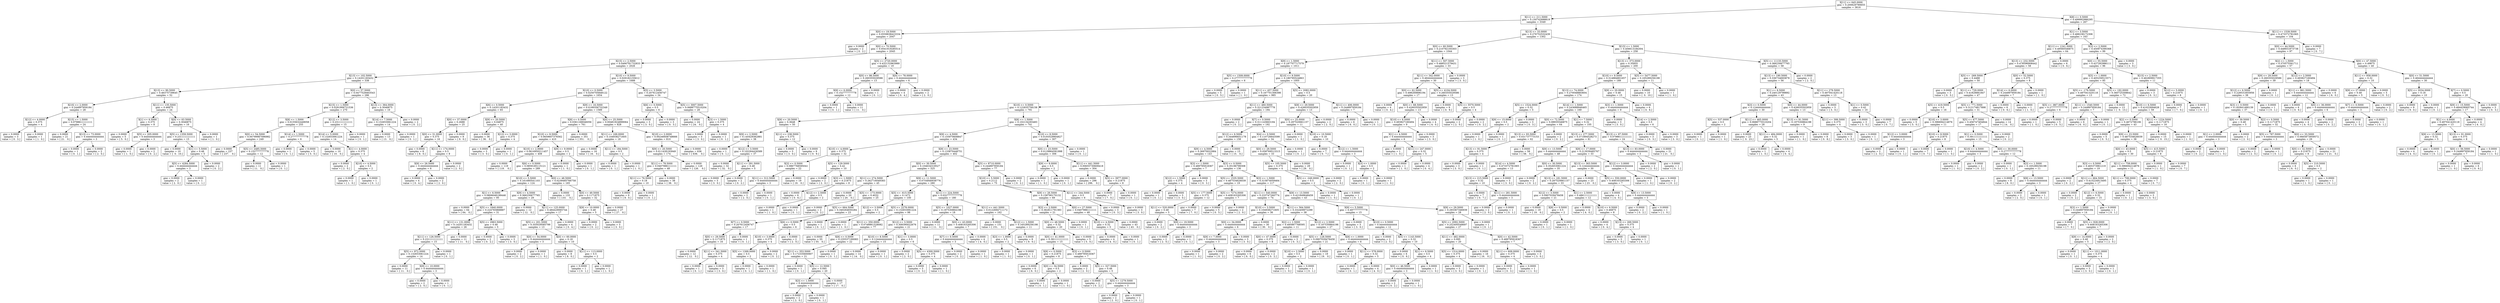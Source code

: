 digraph Tree {
0 [label="X[11] <= 645.0000\ngini = 0.200629790655\nsamples = 3616", shape="box"] ;
1 [label="X[11] <= 211.5000\ngini = 0.150742688819\nsamples = 3349", shape="box"] ;
0 -> 1 ;
2 [label="X[0] <= 19.5000\ngini = 0.0559838423334\nsamples = 2047", shape="box"] ;
1 -> 2 ;
3 [label="gini = 0.0000\nsamples = 2\nvalue = [ 0.  2.]", shape="box"] ;
2 -> 3 ;
4 [label="X[0] <= 70.5000\ngini = 0.0541919285514\nsamples = 2045", shape="box"] ;
2 -> 4 ;
5 [label="X[15] <= 2.5000\ngini = 0.0490781732833\nsamples = 2026", shape="box"] ;
4 -> 5 ;
6 [label="X[13] <= 102.5000\ngini = 0.14201183432\nsamples = 338", shape="box"] ;
5 -> 6 ;
7 [label="X[13] <= 90.5000\ngini = 0.46375739645\nsamples = 52", shape="box"] ;
6 -> 7 ;
8 [label="X[10] <= 2.0000\ngini = 0.244897959184\nsamples = 28", shape="box"] ;
7 -> 8 ;
9 [label="X[12] <= 4.0000\ngini = 0.375\nsamples = 4", shape="box"] ;
8 -> 9 ;
10 [label="gini = 0.0000\nsamples = 3\nvalue = [ 0.  3.]", shape="box"] ;
9 -> 10 ;
11 [label="gini = 0.0000\nsamples = 1\nvalue = [ 1.  0.]", shape="box"] ;
9 -> 11 ;
12 [label="X[15] <= 1.5000\ngini = 0.0798611111111\nsamples = 24", shape="box"] ;
8 -> 12 ;
13 [label="gini = 0.0000\nsamples = 21\nvalue = [ 21.   0.]", shape="box"] ;
12 -> 13 ;
14 [label="X[13] <= 73.0000\ngini = 0.444444444444\nsamples = 3", shape="box"] ;
12 -> 14 ;
15 [label="gini = 0.0000\nsamples = 1\nvalue = [ 0.  1.]", shape="box"] ;
14 -> 15 ;
16 [label="gini = 0.0000\nsamples = 2\nvalue = [ 2.  0.]", shape="box"] ;
14 -> 16 ;
17 [label="X[11] <= 135.5000\ngini = 0.46875\nsamples = 24", shape="box"] ;
7 -> 17 ;
18 [label="X[1] <= 6.5000\ngini = 0.375\nsamples = 8", shape="box"] ;
17 -> 18 ;
19 [label="gini = 0.0000\nsamples = 5\nvalue = [ 5.  0.]", shape="box"] ;
18 -> 19 ;
20 [label="X[5] <= 205.0000\ngini = 0.444444444444\nsamples = 3", shape="box"] ;
18 -> 20 ;
21 [label="gini = 0.0000\nsamples = 1\nvalue = [ 1.  0.]", shape="box"] ;
20 -> 21 ;
22 [label="gini = 0.0000\nsamples = 2\nvalue = [ 0.  2.]", shape="box"] ;
20 -> 22 ;
23 [label="X[0] <= 63.5000\ngini = 0.3046875\nsamples = 16", shape="box"] ;
17 -> 23 ;
24 [label="X[5] <= 1359.5000\ngini = 0.231111111111\nsamples = 15", shape="box"] ;
23 -> 24 ;
25 [label="gini = 0.0000\nsamples = 10\nvalue = [  0.  10.]", shape="box"] ;
24 -> 25 ;
26 [label="X[1] <= 5.5000\ngini = 0.48\nsamples = 5", shape="box"] ;
24 -> 26 ;
27 [label="X[5] <= 4284.5000\ngini = 0.444444444444\nsamples = 3", shape="box"] ;
26 -> 27 ;
28 [label="gini = 0.0000\nsamples = 2\nvalue = [ 2.  0.]", shape="box"] ;
27 -> 28 ;
29 [label="gini = 0.0000\nsamples = 1\nvalue = [ 0.  1.]", shape="box"] ;
27 -> 29 ;
30 [label="gini = 0.0000\nsamples = 2\nvalue = [ 0.  2.]", shape="box"] ;
26 -> 30 ;
31 [label="gini = 0.0000\nsamples = 1\nvalue = [ 1.  0.]", shape="box"] ;
23 -> 31 ;
32 [label="X[0] <= 57.5000\ngini = 0.0477529463543\nsamples = 286", shape="box"] ;
6 -> 32 ;
33 [label="X[15] <= 1.5000\ngini = 0.0291906721536\nsamples = 270", shape="box"] ;
32 -> 33 ;
34 [label="X[8] <= 1.5000\ngini = 0.0155632449058\nsamples = 255", shape="box"] ;
33 -> 34 ;
35 [label="X[0] <= 54.5000\ngini = 0.00799987096982\nsamples = 249", shape="box"] ;
34 -> 35 ;
36 [label="gini = 0.0000\nsamples = 237\nvalue = [ 237.    0.]", shape="box"] ;
35 -> 36 ;
37 [label="X[5] <= 2485.5000\ngini = 0.152777777778\nsamples = 12", shape="box"] ;
35 -> 37 ;
38 [label="gini = 0.0000\nsamples = 11\nvalue = [ 11.   0.]", shape="box"] ;
37 -> 38 ;
39 [label="gini = 0.0000\nsamples = 1\nvalue = [ 0.  1.]", shape="box"] ;
37 -> 39 ;
40 [label="X[14] <= 1.5000\ngini = 0.277777777778\nsamples = 6", shape="box"] ;
34 -> 40 ;
41 [label="gini = 0.0000\nsamples = 1\nvalue = [ 0.  1.]", shape="box"] ;
40 -> 41 ;
42 [label="gini = 0.0000\nsamples = 5\nvalue = [ 5.  0.]", shape="box"] ;
40 -> 42 ;
43 [label="X[12] <= 3.5000\ngini = 0.231111111111\nsamples = 15", shape="box"] ;
33 -> 43 ;
44 [label="X[14] <= 5.0000\ngini = 0.132653061224\nsamples = 14", shape="box"] ;
43 -> 44 ;
45 [label="gini = 0.0000\nsamples = 10\nvalue = [ 10.   0.]", shape="box"] ;
44 -> 45 ;
46 [label="X[1] <= 4.0000\ngini = 0.375\nsamples = 4", shape="box"] ;
44 -> 46 ;
47 [label="gini = 0.0000\nsamples = 2\nvalue = [ 2.  0.]", shape="box"] ;
46 -> 47 ;
48 [label="X[10] <= 4.5000\ngini = 0.5\nsamples = 2", shape="box"] ;
46 -> 48 ;
49 [label="gini = 0.0000\nsamples = 1\nvalue = [ 1.  0.]", shape="box"] ;
48 -> 49 ;
50 [label="gini = 0.0000\nsamples = 1\nvalue = [ 0.  1.]", shape="box"] ;
48 -> 50 ;
51 [label="gini = 0.0000\nsamples = 1\nvalue = [ 0.  1.]", shape="box"] ;
43 -> 51 ;
52 [label="X[13] <= 364.0000\ngini = 0.3046875\nsamples = 16", shape="box"] ;
32 -> 52 ;
53 [label="X[14] <= 7.5000\ngini = 0.132653061224\nsamples = 14", shape="box"] ;
52 -> 53 ;
54 [label="gini = 0.0000\nsamples = 13\nvalue = [ 13.   0.]", shape="box"] ;
53 -> 54 ;
55 [label="gini = 0.0000\nsamples = 1\nvalue = [ 0.  1.]", shape="box"] ;
53 -> 55 ;
56 [label="gini = 0.0000\nsamples = 2\nvalue = [ 0.  2.]", shape="box"] ;
52 -> 56 ;
57 [label="X[10] <= 9.5000\ngini = 0.029182155612\nsamples = 1688", shape="box"] ;
5 -> 57 ;
58 [label="X[10] <= 0.5000\ngini = 0.0250705848122\nsamples = 1654", shape="box"] ;
57 -> 58 ;
59 [label="X[6] <= 0.5000\ngini = 0.14201183432\nsamples = 65", shape="box"] ;
58 -> 59 ;
60 [label="X[0] <= 37.0000\ngini = 0.2688\nsamples = 25", shape="box"] ;
59 -> 60 ;
61 [label="X[0] <= 31.0000\ngini = 0.375\nsamples = 16", shape="box"] ;
60 -> 61 ;
62 [label="gini = 0.0000\nsamples = 8\nvalue = [ 8.  0.]", shape="box"] ;
61 -> 62 ;
63 [label="X[11] <= 174.0000\ngini = 0.5\nsamples = 8", shape="box"] ;
61 -> 63 ;
64 [label="X[9] <= 26.5000\ngini = 0.444444444444\nsamples = 6", shape="box"] ;
63 -> 64 ;
65 [label="gini = 0.0000\nsamples = 4\nvalue = [ 0.  4.]", shape="box"] ;
64 -> 65 ;
66 [label="gini = 0.0000\nsamples = 2\nvalue = [ 2.  0.]", shape="box"] ;
64 -> 66 ;
67 [label="gini = 0.0000\nsamples = 2\nvalue = [ 2.  0.]", shape="box"] ;
63 -> 67 ;
68 [label="gini = 0.0000\nsamples = 9\nvalue = [ 9.  0.]", shape="box"] ;
60 -> 68 ;
69 [label="X[9] <= 20.5000\ngini = 0.04875\nsamples = 40", shape="box"] ;
59 -> 69 ;
70 [label="gini = 0.0000\nsamples = 36\nvalue = [ 36.   0.]", shape="box"] ;
69 -> 70 ;
71 [label="X[12] <= 3.0000\ngini = 0.375\nsamples = 4", shape="box"] ;
69 -> 71 ;
72 [label="gini = 0.0000\nsamples = 3\nvalue = [ 3.  0.]", shape="box"] ;
71 -> 72 ;
73 [label="gini = 0.0000\nsamples = 1\nvalue = [ 0.  1.]", shape="box"] ;
71 -> 73 ;
74 [label="X[9] <= 16.5000\ngini = 0.0199356732349\nsamples = 1589", shape="box"] ;
58 -> 74 ;
75 [label="X[8] <= 0.5000\ngini = 0.0361168046056\nsamples = 761", shape="box"] ;
74 -> 75 ;
76 [label="X[10] <= 8.5000\ngini = 0.0659607376562\nsamples = 410", shape="box"] ;
75 -> 76 ;
77 [label="X[10] <= 2.0000\ngini = 0.0616950211457\nsamples = 408", shape="box"] ;
76 -> 77 ;
78 [label="gini = 0.0000\nsamples = 119\nvalue = [ 119.    0.]", shape="box"] ;
77 -> 78 ;
79 [label="X[6] <= 0.5000\ngini = 0.0859185115121\nsamples = 289", shape="box"] ;
77 -> 79 ;
80 [label="X[10] <= 5.5000\ngini = 0.161680541103\nsamples = 124", shape="box"] ;
79 -> 80 ;
81 [label="X[1] <= 6.5000\ngini = 0.0806648199446\nsamples = 95", shape="box"] ;
80 -> 81 ;
82 [label="gini = 0.0000\nsamples = 64\nvalue = [ 64.   0.]", shape="box"] ;
81 -> 82 ;
83 [label="X[5] <= 1840.0000\ngini = 0.224765868887\nsamples = 31", shape="box"] ;
81 -> 83 ;
84 [label="X[11] <= 131.0000\ngini = 0.14201183432\nsamples = 26", shape="box"] ;
83 -> 84 ;
85 [label="X[11] <= 126.5000\ngini = 0.231111111111\nsamples = 15", shape="box"] ;
84 -> 85 ;
86 [label="X[5] <= 972.5000\ngini = 0.132653061224\nsamples = 14", shape="box"] ;
85 -> 86 ;
87 [label="gini = 0.0000\nsamples = 11\nvalue = [ 11.   0.]", shape="box"] ;
86 -> 87 ;
88 [label="X[9] <= 10.0000\ngini = 0.444444444444\nsamples = 3", shape="box"] ;
86 -> 88 ;
89 [label="gini = 0.0000\nsamples = 2\nvalue = [ 2.  0.]", shape="box"] ;
88 -> 89 ;
90 [label="gini = 0.0000\nsamples = 1\nvalue = [ 0.  1.]", shape="box"] ;
88 -> 90 ;
91 [label="gini = 0.0000\nsamples = 1\nvalue = [ 0.  1.]", shape="box"] ;
85 -> 91 ;
92 [label="gini = 0.0000\nsamples = 11\nvalue = [ 11.   0.]", shape="box"] ;
84 -> 92 ;
93 [label="X[5] <= 2963.5000\ngini = 0.48\nsamples = 5", shape="box"] ;
83 -> 93 ;
94 [label="gini = 0.0000\nsamples = 2\nvalue = [ 0.  2.]", shape="box"] ;
93 -> 94 ;
95 [label="gini = 0.0000\nsamples = 3\nvalue = [ 3.  0.]", shape="box"] ;
93 -> 95 ;
96 [label="X[9] <= 4.5000\ngini = 0.366230677765\nsamples = 29", shape="box"] ;
80 -> 96 ;
97 [label="gini = 0.0000\nsamples = 12\nvalue = [ 12.   0.]", shape="box"] ;
96 -> 97 ;
98 [label="X[11] <= 125.0000\ngini = 0.484429065744\nsamples = 17", shape="box"] ;
96 -> 98 ;
99 [label="X[5] <= 201.5000\ngini = 0.355029585799\nsamples = 13", shape="box"] ;
98 -> 99 ;
100 [label="X[0] <= 54.0000\ngini = 0.444444444444\nsamples = 3", shape="box"] ;
99 -> 100 ;
101 [label="gini = 0.0000\nsamples = 2\nvalue = [ 0.  2.]", shape="box"] ;
100 -> 101 ;
102 [label="gini = 0.0000\nsamples = 1\nvalue = [ 1.  0.]", shape="box"] ;
100 -> 102 ;
103 [label="X[0] <= 60.0000\ngini = 0.18\nsamples = 10", shape="box"] ;
99 -> 103 ;
104 [label="gini = 0.0000\nsamples = 8\nvalue = [ 8.  0.]", shape="box"] ;
103 -> 104 ;
105 [label="X[11] <= 113.0000\ngini = 0.5\nsamples = 2", shape="box"] ;
103 -> 105 ;
106 [label="gini = 0.0000\nsamples = 1\nvalue = [ 0.  1.]", shape="box"] ;
105 -> 106 ;
107 [label="gini = 0.0000\nsamples = 1\nvalue = [ 1.  0.]", shape="box"] ;
105 -> 107 ;
108 [label="gini = 0.0000\nsamples = 4\nvalue = [ 0.  4.]", shape="box"] ;
98 -> 108 ;
109 [label="X[0] <= 48.5000\ngini = 0.0239485766758\nsamples = 165", shape="box"] ;
79 -> 109 ;
110 [label="gini = 0.0000\nsamples = 133\nvalue = [ 133.    0.]", shape="box"] ;
109 -> 110 ;
111 [label="X[0] <= 49.5000\ngini = 0.1171875\nsamples = 32", shape="box"] ;
109 -> 111 ;
112 [label="X[9] <= 10.0000\ngini = 0.48\nsamples = 5", shape="box"] ;
111 -> 112 ;
113 [label="gini = 0.0000\nsamples = 2\nvalue = [ 0.  2.]", shape="box"] ;
112 -> 113 ;
114 [label="gini = 0.0000\nsamples = 3\nvalue = [ 3.  0.]", shape="box"] ;
112 -> 114 ;
115 [label="gini = 0.0000\nsamples = 27\nvalue = [ 27.   0.]", shape="box"] ;
111 -> 115 ;
116 [label="X[9] <= 9.0000\ngini = 0.5\nsamples = 2", shape="box"] ;
76 -> 116 ;
117 [label="gini = 0.0000\nsamples = 1\nvalue = [ 1.  0.]", shape="box"] ;
116 -> 117 ;
118 [label="gini = 0.0000\nsamples = 1\nvalue = [ 0.  1.]", shape="box"] ;
116 -> 118 ;
119 [label="gini = 0.0000\nsamples = 351\nvalue = [ 351.    0.]", shape="box"] ;
75 -> 119 ;
120 [label="X[0] <= 25.5000\ngini = 0.00481924899064\nsamples = 828", shape="box"] ;
74 -> 120 ;
121 [label="X[11] <= 169.0000\ngini = 0.104938271605\nsamples = 18", shape="box"] ;
120 -> 121 ;
122 [label="gini = 0.0000\nsamples = 16\nvalue = [ 16.   0.]", shape="box"] ;
121 -> 122 ;
123 [label="X[11] <= 184.5000\ngini = 0.5\nsamples = 2", shape="box"] ;
121 -> 123 ;
124 [label="gini = 0.0000\nsamples = 1\nvalue = [ 0.  1.]", shape="box"] ;
123 -> 124 ;
125 [label="gini = 0.0000\nsamples = 1\nvalue = [ 1.  0.]", shape="box"] ;
123 -> 125 ;
126 [label="X[10] <= 2.0000\ngini = 0.00246608748666\nsamples = 810", shape="box"] ;
120 -> 126 ;
127 [label="X[9] <= 20.5000\ngini = 0.011428193949\nsamples = 174", shape="box"] ;
126 -> 127 ;
128 [label="X[11] <= 78.5000\ngini = 0.0407986111111\nsamples = 48", shape="box"] ;
127 -> 128 ;
129 [label="X[11] <= 76.5000\ngini = 0.18\nsamples = 10", shape="box"] ;
128 -> 129 ;
130 [label="gini = 0.0000\nsamples = 9\nvalue = [ 9.  0.]", shape="box"] ;
129 -> 130 ;
131 [label="gini = 0.0000\nsamples = 1\nvalue = [ 0.  1.]", shape="box"] ;
129 -> 131 ;
132 [label="gini = 0.0000\nsamples = 38\nvalue = [ 38.   0.]", shape="box"] ;
128 -> 132 ;
133 [label="gini = 0.0000\nsamples = 126\nvalue = [ 126.    0.]", shape="box"] ;
127 -> 133 ;
134 [label="gini = 0.0000\nsamples = 636\nvalue = [ 636.    0.]", shape="box"] ;
126 -> 134 ;
135 [label="X[5] <= 3.5000\ngini = 0.207612456747\nsamples = 34", shape="box"] ;
57 -> 135 ;
136 [label="X[6] <= 0.5000\ngini = 0.5\nsamples = 6", shape="box"] ;
135 -> 136 ;
137 [label="gini = 0.0000\nsamples = 3\nvalue = [ 3.  0.]", shape="box"] ;
136 -> 137 ;
138 [label="gini = 0.0000\nsamples = 3\nvalue = [ 0.  3.]", shape="box"] ;
136 -> 138 ;
139 [label="X[5] <= 3007.5000\ngini = 0.0688775510204\nsamples = 28", shape="box"] ;
135 -> 139 ;
140 [label="gini = 0.0000\nsamples = 24\nvalue = [ 24.   0.]", shape="box"] ;
139 -> 140 ;
141 [label="X[3] <= 1.5000\ngini = 0.375\nsamples = 4", shape="box"] ;
139 -> 141 ;
142 [label="gini = 0.0000\nsamples = 3\nvalue = [ 3.  0.]", shape="box"] ;
141 -> 142 ;
143 [label="gini = 0.0000\nsamples = 1\nvalue = [ 0.  1.]", shape="box"] ;
141 -> 143 ;
144 [label="X[5] <= 2720.0000\ngini = 0.432132963989\nsamples = 19", shape="box"] ;
4 -> 144 ;
145 [label="X[0] <= 86.5000\ngini = 0.260355029586\nsamples = 13", shape="box"] ;
144 -> 145 ;
146 [label="X[9] <= 6.0000\ngini = 0.152777777778\nsamples = 12", shape="box"] ;
145 -> 146 ;
147 [label="gini = 0.0000\nsamples = 1\nvalue = [ 0.  1.]", shape="box"] ;
146 -> 147 ;
148 [label="gini = 0.0000\nsamples = 11\nvalue = [ 11.   0.]", shape="box"] ;
146 -> 148 ;
149 [label="gini = 0.0000\nsamples = 1\nvalue = [ 0.  1.]", shape="box"] ;
145 -> 149 ;
150 [label="X[0] <= 78.0000\ngini = 0.444444444444\nsamples = 6", shape="box"] ;
144 -> 150 ;
151 [label="gini = 0.0000\nsamples = 4\nvalue = [ 0.  4.]", shape="box"] ;
150 -> 151 ;
152 [label="gini = 0.0000\nsamples = 2\nvalue = [ 2.  0.]", shape="box"] ;
150 -> 152 ;
153 [label="X[13] <= 33.0000\ngini = 0.276752532439\nsamples = 1302", shape="box"] ;
1 -> 153 ;
154 [label="X[0] <= 60.5000\ngini = 0.210792193303\nsamples = 1044", shape="box"] ;
153 -> 154 ;
155 [label="X[9] <= 1.5000\ngini = 0.187707717579\nsamples = 1011", shape="box"] ;
154 -> 155 ;
156 [label="X[5] <= 1509.0000\ngini = 0.277777777778\nsamples = 6", shape="box"] ;
155 -> 156 ;
157 [label="gini = 0.0000\nsamples = 5\nvalue = [ 0.  5.]", shape="box"] ;
156 -> 157 ;
158 [label="gini = 0.0000\nsamples = 1\nvalue = [ 1.  0.]", shape="box"] ;
156 -> 158 ;
159 [label="X[10] <= 9.5000\ngini = 0.180795524863\nsamples = 1005", shape="box"] ;
155 -> 159 ;
160 [label="X[11] <= 457.5000\ngini = 0.167701306398\nsamples = 985", shape="box"] ;
159 -> 160 ;
161 [label="X[10] <= 0.5000\ngini = 0.122835758158\nsamples = 791", shape="box"] ;
160 -> 161 ;
162 [label="X[9] <= 20.5000\ngini = 0.3648\nsamples = 50", shape="box"] ;
161 -> 162 ;
163 [label="X[9] <= 2.5000\ngini = 0.145429362881\nsamples = 38", shape="box"] ;
162 -> 163 ;
164 [label="gini = 0.0000\nsamples = 1\nvalue = [ 0.  1.]", shape="box"] ;
163 -> 164 ;
165 [label="X[12] <= 3.5000\ngini = 0.102264426589\nsamples = 37", shape="box"] ;
163 -> 165 ;
166 [label="gini = 0.0000\nsamples = 32\nvalue = [ 32.   0.]", shape="box"] ;
165 -> 166 ;
167 [label="X[11] <= 291.5000\ngini = 0.48\nsamples = 5", shape="box"] ;
165 -> 167 ;
168 [label="gini = 0.0000\nsamples = 3\nvalue = [ 3.  0.]", shape="box"] ;
167 -> 168 ;
169 [label="gini = 0.0000\nsamples = 2\nvalue = [ 0.  2.]", shape="box"] ;
167 -> 169 ;
170 [label="X[11] <= 238.5000\ngini = 0.375\nsamples = 12", shape="box"] ;
162 -> 170 ;
171 [label="gini = 0.0000\nsamples = 3\nvalue = [ 3.  0.]", shape="box"] ;
170 -> 171 ;
172 [label="gini = 0.0000\nsamples = 9\nvalue = [ 0.  9.]", shape="box"] ;
170 -> 172 ;
173 [label="X[8] <= 1.5000\ngini = 0.102134293483\nsamples = 741", shape="box"] ;
161 -> 173 ;
174 [label="X[9] <= 4.5000\ngini = 0.155970608847\nsamples = 434", shape="box"] ;
173 -> 174 ;
175 [label="X[10] <= 4.0000\ngini = 0.375\nsamples = 32", shape="box"] ;
174 -> 175 ;
176 [label="X[3] <= 0.5000\ngini = 0.0867768595041\nsamples = 22", shape="box"] ;
175 -> 176 ;
177 [label="X[11] <= 312.5000\ngini = 0.444444444444\nsamples = 3", shape="box"] ;
176 -> 177 ;
178 [label="gini = 0.0000\nsamples = 2\nvalue = [ 2.  0.]", shape="box"] ;
177 -> 178 ;
179 [label="gini = 0.0000\nsamples = 1\nvalue = [ 0.  1.]", shape="box"] ;
177 -> 179 ;
180 [label="gini = 0.0000\nsamples = 19\nvalue = [ 19.   0.]", shape="box"] ;
176 -> 180 ;
181 [label="X[5] <= 129.5000\ngini = 0.42\nsamples = 10", shape="box"] ;
175 -> 181 ;
182 [label="gini = 0.0000\nsamples = 2\nvalue = [ 2.  0.]", shape="box"] ;
181 -> 182 ;
183 [label="X[3] <= 1.5000\ngini = 0.21875\nsamples = 8", shape="box"] ;
181 -> 183 ;
184 [label="gini = 0.0000\nsamples = 6\nvalue = [ 0.  6.]", shape="box"] ;
183 -> 184 ;
185 [label="X[12] <= 2.5000\ngini = 0.5\nsamples = 2", shape="box"] ;
183 -> 185 ;
186 [label="gini = 0.0000\nsamples = 1\nvalue = [ 1.  0.]", shape="box"] ;
185 -> 186 ;
187 [label="gini = 0.0000\nsamples = 1\nvalue = [ 0.  1.]", shape="box"] ;
185 -> 187 ;
188 [label="X[9] <= 23.5000\ngini = 0.133870448751\nsamples = 402", shape="box"] ;
174 -> 188 ;
189 [label="X[0] <= 30.5000\ngini = 0.104634319527\nsamples = 325", shape="box"] ;
188 -> 189 ;
190 [label="X[11] <= 274.5000\ngini = 0.262716049383\nsamples = 45", shape="box"] ;
189 -> 190 ;
191 [label="gini = 0.0000\nsamples = 20\nvalue = [ 20.   0.]", shape="box"] ;
190 -> 191 ;
192 [label="X[5] <= -173.0000\ngini = 0.4032\nsamples = 25", shape="box"] ;
190 -> 192 ;
193 [label="gini = 0.0000\nsamples = 2\nvalue = [ 0.  2.]", shape="box"] ;
192 -> 193 ;
194 [label="X[5] <= 664.5000\ngini = 0.340264650284\nsamples = 23", shape="box"] ;
192 -> 194 ;
195 [label="X[7] <= 0.5000\ngini = 0.207612456747\nsamples = 17", shape="box"] ;
194 -> 195 ;
196 [label="X[0] <= 29.5000\ngini = 0.1171875\nsamples = 16", shape="box"] ;
195 -> 196 ;
197 [label="gini = 0.0000\nsamples = 12\nvalue = [ 12.   0.]", shape="box"] ;
196 -> 197 ;
198 [label="X[11] <= 341.5000\ngini = 0.375\nsamples = 4", shape="box"] ;
196 -> 198 ;
199 [label="gini = 0.0000\nsamples = 1\nvalue = [ 0.  1.]", shape="box"] ;
198 -> 199 ;
200 [label="gini = 0.0000\nsamples = 3\nvalue = [ 3.  0.]", shape="box"] ;
198 -> 200 ;
201 [label="gini = 0.0000\nsamples = 1\nvalue = [ 0.  1.]", shape="box"] ;
195 -> 201 ;
202 [label="X[6] <= 0.5000\ngini = 0.5\nsamples = 6", shape="box"] ;
194 -> 202 ;
203 [label="X[10] <= 3.0000\ngini = 0.375\nsamples = 4", shape="box"] ;
202 -> 203 ;
204 [label="X[5] <= 1269.0000\ngini = 0.5\nsamples = 2", shape="box"] ;
203 -> 204 ;
205 [label="gini = 0.0000\nsamples = 1\nvalue = [ 0.  1.]", shape="box"] ;
204 -> 205 ;
206 [label="gini = 0.0000\nsamples = 1\nvalue = [ 1.  0.]", shape="box"] ;
204 -> 206 ;
207 [label="gini = 0.0000\nsamples = 2\nvalue = [ 0.  2.]", shape="box"] ;
203 -> 207 ;
208 [label="gini = 0.0000\nsamples = 2\nvalue = [ 2.  0.]", shape="box"] ;
202 -> 208 ;
209 [label="X[9] <= 11.5000\ngini = 0.0754846938776\nsamples = 280", shape="box"] ;
189 -> 209 ;
210 [label="X[5] <= -615.5000\ngini = 0.1472\nsamples = 100", shape="box"] ;
209 -> 210 ;
211 [label="X[12] <= 3.5000\ngini = 0.5\nsamples = 2", shape="box"] ;
210 -> 211 ;
212 [label="gini = 0.0000\nsamples = 1\nvalue = [ 0.  1.]", shape="box"] ;
211 -> 212 ;
213 [label="gini = 0.0000\nsamples = 1\nvalue = [ 1.  0.]", shape="box"] ;
211 -> 213 ;
214 [label="X[5] <= 2276.0000\ngini = 0.132653061224\nsamples = 98", shape="box"] ;
210 -> 214 ;
215 [label="X[11] <= 350.0000\ngini = 0.0748861528082\nsamples = 77", shape="box"] ;
214 -> 215 ;
216 [label="gini = 0.0000\nsamples = 55\nvalue = [ 55.   0.]", shape="box"] ;
215 -> 216 ;
217 [label="X[8] <= 0.5000\ngini = 0.235537190083\nsamples = 22", shape="box"] ;
215 -> 217 ;
218 [label="X[11] <= 353.5000\ngini = 0.172335600907\nsamples = 21", shape="box"] ;
217 -> 218 ;
219 [label="gini = 0.0000\nsamples = 1\nvalue = [ 0.  1.]", shape="box"] ;
218 -> 219 ;
220 [label="X[5] <= 12.5000\ngini = 0.095\nsamples = 20", shape="box"] ;
218 -> 220 ;
221 [label="X[3] <= 1.5000\ngini = 0.444444444444\nsamples = 3", shape="box"] ;
220 -> 221 ;
222 [label="gini = 0.0000\nsamples = 2\nvalue = [ 2.  0.]", shape="box"] ;
221 -> 222 ;
223 [label="gini = 0.0000\nsamples = 1\nvalue = [ 0.  1.]", shape="box"] ;
221 -> 223 ;
224 [label="gini = 0.0000\nsamples = 17\nvalue = [ 17.   0.]", shape="box"] ;
220 -> 224 ;
225 [label="gini = 0.0000\nsamples = 1\nvalue = [ 0.  1.]", shape="box"] ;
217 -> 225 ;
226 [label="X[12] <= 3.5000\ngini = 0.308390022676\nsamples = 21", shape="box"] ;
214 -> 226 ;
227 [label="X[10] <= 8.5000\ngini = 0.124444444444\nsamples = 15", shape="box"] ;
226 -> 227 ;
228 [label="gini = 0.0000\nsamples = 14\nvalue = [ 14.   0.]", shape="box"] ;
227 -> 228 ;
229 [label="gini = 0.0000\nsamples = 1\nvalue = [ 0.  1.]", shape="box"] ;
227 -> 229 ;
230 [label="X[1] <= 3.0000\ngini = 0.5\nsamples = 6", shape="box"] ;
226 -> 230 ;
231 [label="gini = 0.0000\nsamples = 2\nvalue = [ 2.  0.]", shape="box"] ;
230 -> 231 ;
232 [label="X[5] <= 4300.5000\ngini = 0.375\nsamples = 4", shape="box"] ;
230 -> 232 ;
233 [label="gini = 0.0000\nsamples = 3\nvalue = [ 0.  3.]", shape="box"] ;
232 -> 233 ;
234 [label="gini = 0.0000\nsamples = 1\nvalue = [ 1.  0.]", shape="box"] ;
232 -> 234 ;
235 [label="X[11] <= 224.5000\ngini = 0.0327777777778\nsamples = 180", shape="box"] ;
209 -> 235 ;
236 [label="X[5] <= 1027.0000\ngini = 0.197530864198\nsamples = 18", shape="box"] ;
235 -> 236 ;
237 [label="gini = 0.0000\nsamples = 11\nvalue = [ 11.   0.]", shape="box"] ;
236 -> 237 ;
238 [label="X[0] <= 43.0000\ngini = 0.408163265306\nsamples = 7", shape="box"] ;
236 -> 238 ;
239 [label="X[7] <= 0.5000\ngini = 0.444444444444\nsamples = 3", shape="box"] ;
238 -> 239 ;
240 [label="gini = 0.0000\nsamples = 2\nvalue = [ 0.  2.]", shape="box"] ;
239 -> 240 ;
241 [label="gini = 0.0000\nsamples = 1\nvalue = [ 1.  0.]", shape="box"] ;
239 -> 241 ;
242 [label="gini = 0.0000\nsamples = 4\nvalue = [ 4.  0.]", shape="box"] ;
238 -> 242 ;
243 [label="X[11] <= 441.5000\ngini = 0.0122694711172\nsamples = 162", shape="box"] ;
235 -> 243 ;
244 [label="gini = 0.0000\nsamples = 151\nvalue = [ 151.    0.]", shape="box"] ;
243 -> 244 ;
245 [label="X[12] <= 1.5000\ngini = 0.165289256198\nsamples = 11", shape="box"] ;
243 -> 245 ;
246 [label="X[3] <= 1.0000\ngini = 0.5\nsamples = 2", shape="box"] ;
245 -> 246 ;
247 [label="gini = 0.0000\nsamples = 1\nvalue = [ 1.  0.]", shape="box"] ;
246 -> 247 ;
248 [label="gini = 0.0000\nsamples = 1\nvalue = [ 0.  1.]", shape="box"] ;
246 -> 248 ;
249 [label="gini = 0.0000\nsamples = 9\nvalue = [ 9.  0.]", shape="box"] ;
245 -> 249 ;
250 [label="X[5] <= 8710.0000\ngini = 0.244897959184\nsamples = 77", shape="box"] ;
188 -> 250 ;
251 [label="X[10] <= 5.5000\ngini = 0.2112\nsamples = 75", shape="box"] ;
250 -> 251 ;
252 [label="X[9] <= 26.5000\ngini = 0.158790170132\nsamples = 69", shape="box"] ;
251 -> 252 ;
253 [label="X[3] <= 2.5000\ngini = 0.362811791383\nsamples = 21", shape="box"] ;
252 -> 253 ;
254 [label="X[0] <= 48.5000\ngini = 0.32\nsamples = 20", shape="box"] ;
253 -> 254 ;
255 [label="X[0] <= 41.0000\ngini = 0.391111111111\nsamples = 15", shape="box"] ;
254 -> 255 ;
256 [label="X[8] <= 0.5000\ngini = 0.21875\nsamples = 8", shape="box"] ;
255 -> 256 ;
257 [label="gini = 0.0000\nsamples = 6\nvalue = [ 6.  0.]", shape="box"] ;
256 -> 257 ;
258 [label="X[0] <= 34.5000\ngini = 0.5\nsamples = 2", shape="box"] ;
256 -> 258 ;
259 [label="gini = 0.0000\nsamples = 1\nvalue = [ 0.  1.]", shape="box"] ;
258 -> 259 ;
260 [label="gini = 0.0000\nsamples = 1\nvalue = [ 1.  0.]", shape="box"] ;
258 -> 260 ;
261 [label="X[3] <= 0.5000\ngini = 0.489795918367\nsamples = 7", shape="box"] ;
255 -> 261 ;
262 [label="gini = 0.0000\nsamples = 2\nvalue = [ 2.  0.]", shape="box"] ;
261 -> 262 ;
263 [label="X[5] <= 327.5000\ngini = 0.48\nsamples = 5", shape="box"] ;
261 -> 263 ;
264 [label="gini = 0.0000\nsamples = 2\nvalue = [ 0.  2.]", shape="box"] ;
263 -> 264 ;
265 [label="X[5] <= 1279.5000\ngini = 0.444444444444\nsamples = 3", shape="box"] ;
263 -> 265 ;
266 [label="gini = 0.0000\nsamples = 2\nvalue = [ 2.  0.]", shape="box"] ;
265 -> 266 ;
267 [label="gini = 0.0000\nsamples = 1\nvalue = [ 0.  1.]", shape="box"] ;
265 -> 267 ;
268 [label="gini = 0.0000\nsamples = 5\nvalue = [ 5.  0.]", shape="box"] ;
254 -> 268 ;
269 [label="gini = 0.0000\nsamples = 1\nvalue = [ 0.  1.]", shape="box"] ;
253 -> 269 ;
270 [label="X[0] <= 27.5000\ngini = 0.0407986111111\nsamples = 48", shape="box"] ;
252 -> 270 ;
271 [label="X[10] <= 4.5000\ngini = 0.32\nsamples = 5", shape="box"] ;
270 -> 271 ;
272 [label="gini = 0.0000\nsamples = 4\nvalue = [ 4.  0.]", shape="box"] ;
271 -> 272 ;
273 [label="gini = 0.0000\nsamples = 1\nvalue = [ 0.  1.]", shape="box"] ;
271 -> 273 ;
274 [label="gini = 0.0000\nsamples = 43\nvalue = [ 43.   0.]", shape="box"] ;
270 -> 274 ;
275 [label="X[11] <= 244.5000\ngini = 0.5\nsamples = 6", shape="box"] ;
251 -> 275 ;
276 [label="gini = 0.0000\nsamples = 3\nvalue = [ 0.  3.]", shape="box"] ;
275 -> 276 ;
277 [label="gini = 0.0000\nsamples = 3\nvalue = [ 3.  0.]", shape="box"] ;
275 -> 277 ;
278 [label="gini = 0.0000\nsamples = 2\nvalue = [ 0.  2.]", shape="box"] ;
250 -> 278 ;
279 [label="X[10] <= 8.5000\ngini = 0.0193529904827\nsamples = 307", shape="box"] ;
173 -> 279 ;
280 [label="X[0] <= 23.5000\ngini = 0.0129864581998\nsamples = 306", shape="box"] ;
279 -> 280 ;
281 [label="X[9] <= 8.0000\ngini = 0.5\nsamples = 2", shape="box"] ;
280 -> 281 ;
282 [label="gini = 0.0000\nsamples = 1\nvalue = [ 1.  0.]", shape="box"] ;
281 -> 282 ;
283 [label="gini = 0.0000\nsamples = 1\nvalue = [ 0.  1.]", shape="box"] ;
281 -> 283 ;
284 [label="X[11] <= 441.5000\ngini = 0.00655730609418\nsamples = 304", shape="box"] ;
280 -> 284 ;
285 [label="gini = 0.0000\nsamples = 296\nvalue = [ 296.    0.]", shape="box"] ;
284 -> 285 ;
286 [label="X[5] <= 3977.0000\ngini = 0.21875\nsamples = 8", shape="box"] ;
284 -> 286 ;
287 [label="gini = 0.0000\nsamples = 7\nvalue = [ 7.  0.]", shape="box"] ;
286 -> 287 ;
288 [label="gini = 0.0000\nsamples = 1\nvalue = [ 0.  1.]", shape="box"] ;
286 -> 288 ;
289 [label="gini = 0.0000\nsamples = 1\nvalue = [ 0.  1.]", shape="box"] ;
279 -> 289 ;
290 [label="X[11] <= 460.5000\ngini = 0.321234987778\nsamples = 194", shape="box"] ;
160 -> 290 ;
291 [label="gini = 0.0000\nsamples = 2\nvalue = [ 0.  2.]", shape="box"] ;
290 -> 291 ;
292 [label="X[7] <= 0.5000\ngini = 0.311143663194\nsamples = 192", shape="box"] ;
290 -> 292 ;
293 [label="X[12] <= 6.5000\ngini = 0.344896651178\nsamples = 158", shape="box"] ;
292 -> 293 ;
294 [label="X[9] <= 4.5000\ngini = 0.36970022984\nsamples = 143", shape="box"] ;
293 -> 294 ;
295 [label="X[3] <= 1.5000\ngini = 0.489795918367\nsamples = 7", shape="box"] ;
294 -> 295 ;
296 [label="X[12] <= 1.5000\ngini = 0.375\nsamples = 4", shape="box"] ;
295 -> 296 ;
297 [label="gini = 0.0000\nsamples = 1\nvalue = [ 0.  1.]", shape="box"] ;
296 -> 297 ;
298 [label="gini = 0.0000\nsamples = 3\nvalue = [ 3.  0.]", shape="box"] ;
296 -> 298 ;
299 [label="gini = 0.0000\nsamples = 3\nvalue = [ 0.  3.]", shape="box"] ;
295 -> 299 ;
300 [label="X[3] <= 0.5000\ngini = 0.35196799308\nsamples = 136", shape="box"] ;
294 -> 300 ;
301 [label="X[5] <= 1535.5000\ngini = 0.487534626039\nsamples = 19", shape="box"] ;
300 -> 301 ;
302 [label="X[5] <= 177.5000\ngini = 0.375\nsamples = 12", shape="box"] ;
301 -> 302 ;
303 [label="X[11] <= 520.0000\ngini = 0.48\nsamples = 5", shape="box"] ;
302 -> 303 ;
304 [label="gini = 0.0000\nsamples = 2\nvalue = [ 0.  2.]", shape="box"] ;
303 -> 304 ;
305 [label="X[9] <= 19.5000\ngini = 0.444444444444\nsamples = 3", shape="box"] ;
303 -> 305 ;
306 [label="gini = 0.0000\nsamples = 2\nvalue = [ 2.  0.]", shape="box"] ;
305 -> 306 ;
307 [label="gini = 0.0000\nsamples = 1\nvalue = [ 0.  1.]", shape="box"] ;
305 -> 307 ;
308 [label="gini = 0.0000\nsamples = 7\nvalue = [ 7.  0.]", shape="box"] ;
302 -> 308 ;
309 [label="X[5] <= 7274.0000\ngini = 0.408163265306\nsamples = 7", shape="box"] ;
301 -> 309 ;
310 [label="gini = 0.0000\nsamples = 5\nvalue = [ 0.  5.]", shape="box"] ;
309 -> 310 ;
311 [label="gini = 0.0000\nsamples = 2\nvalue = [ 2.  0.]", shape="box"] ;
309 -> 311 ;
312 [label="X[3] <= 1.5000\ngini = 0.315874059464\nsamples = 117", shape="box"] ;
300 -> 312 ;
313 [label="X[11] <= 540.0000\ngini = 0.233747260774\nsamples = 74", shape="box"] ;
312 -> 313 ;
314 [label="X[10] <= 3.5000\ngini = 0.104938271605\nsamples = 36", shape="box"] ;
313 -> 314 ;
315 [label="X[0] <= 34.0000\ngini = 0.444444444444\nsamples = 6", shape="box"] ;
314 -> 315 ;
316 [label="X[9] <= 7.0000\ngini = 0.444444444444\nsamples = 3", shape="box"] ;
315 -> 316 ;
317 [label="gini = 0.0000\nsamples = 1\nvalue = [ 1.  0.]", shape="box"] ;
316 -> 317 ;
318 [label="gini = 0.0000\nsamples = 2\nvalue = [ 0.  2.]", shape="box"] ;
316 -> 318 ;
319 [label="gini = 0.0000\nsamples = 3\nvalue = [ 3.  0.]", shape="box"] ;
315 -> 319 ;
320 [label="gini = 0.0000\nsamples = 30\nvalue = [ 30.   0.]", shape="box"] ;
314 -> 320 ;
321 [label="X[11] <= 564.5000\ngini = 0.332409972299\nsamples = 38", shape="box"] ;
313 -> 321 ;
322 [label="X[2] <= 1.5000\ngini = 0.495867768595\nsamples = 11", shape="box"] ;
321 -> 322 ;
323 [label="X[0] <= 47.0000\ngini = 0.375\nsamples = 8", shape="box"] ;
322 -> 323 ;
324 [label="gini = 0.0000\nsamples = 6\nvalue = [ 6.  0.]", shape="box"] ;
323 -> 324 ;
325 [label="gini = 0.0000\nsamples = 2\nvalue = [ 0.  2.]", shape="box"] ;
323 -> 325 ;
326 [label="gini = 0.0000\nsamples = 3\nvalue = [ 0.  3.]", shape="box"] ;
322 -> 326 ;
327 [label="X[12] <= 2.5000\ngini = 0.197530864198\nsamples = 27", shape="box"] ;
321 -> 327 ;
328 [label="X[5] <= -128.5000\ngini = 0.0907029478458\nsamples = 21", shape="box"] ;
327 -> 328 ;
329 [label="X[10] <= 2.5000\ngini = 0.5\nsamples = 2", shape="box"] ;
328 -> 329 ;
330 [label="gini = 0.0000\nsamples = 1\nvalue = [ 1.  0.]", shape="box"] ;
329 -> 330 ;
331 [label="gini = 0.0000\nsamples = 1\nvalue = [ 0.  1.]", shape="box"] ;
329 -> 331 ;
332 [label="gini = 0.0000\nsamples = 19\nvalue = [ 19.   0.]", shape="box"] ;
328 -> 332 ;
333 [label="X[8] <= 1.0000\ngini = 0.444444444444\nsamples = 6", shape="box"] ;
327 -> 333 ;
334 [label="gini = 0.0000\nsamples = 1\nvalue = [ 0.  1.]", shape="box"] ;
333 -> 334 ;
335 [label="X[11] <= 578.0000\ngini = 0.32\nsamples = 5", shape="box"] ;
333 -> 335 ;
336 [label="gini = 0.0000\nsamples = 1\nvalue = [ 0.  1.]", shape="box"] ;
335 -> 336 ;
337 [label="gini = 0.0000\nsamples = 4\nvalue = [ 4.  0.]", shape="box"] ;
335 -> 337 ;
338 [label="X[9] <= 13.5000\ngini = 0.421849648459\nsamples = 43", shape="box"] ;
312 -> 338 ;
339 [label="X[9] <= 5.5000\ngini = 0.497777777778\nsamples = 15", shape="box"] ;
338 -> 339 ;
340 [label="gini = 0.0000\nsamples = 3\nvalue = [ 3.  0.]", shape="box"] ;
339 -> 340 ;
341 [label="X[10] <= 0.5000\ngini = 0.444444444444\nsamples = 12", shape="box"] ;
339 -> 341 ;
342 [label="gini = 0.0000\nsamples = 2\nvalue = [ 2.  0.]", shape="box"] ;
341 -> 342 ;
343 [label="X[5] <= 1143.5000\ngini = 0.32\nsamples = 10", shape="box"] ;
341 -> 343 ;
344 [label="gini = 0.0000\nsamples = 6\nvalue = [ 0.  6.]", shape="box"] ;
343 -> 344 ;
345 [label="X[1] <= 6.5000\ngini = 0.5\nsamples = 4", shape="box"] ;
343 -> 345 ;
346 [label="X[0] <= 46.5000\ngini = 0.444444444444\nsamples = 3", shape="box"] ;
345 -> 346 ;
347 [label="gini = 0.0000\nsamples = 2\nvalue = [ 0.  2.]", shape="box"] ;
346 -> 347 ;
348 [label="gini = 0.0000\nsamples = 1\nvalue = [ 1.  0.]", shape="box"] ;
346 -> 348 ;
349 [label="gini = 0.0000\nsamples = 1\nvalue = [ 1.  0.]", shape="box"] ;
345 -> 349 ;
350 [label="X[9] <= 29.5000\ngini = 0.293367346939\nsamples = 28", shape="box"] ;
338 -> 350 ;
351 [label="X[5] <= 2092.5000\ngini = 0.252400548697\nsamples = 27", shape="box"] ;
350 -> 351 ;
352 [label="X[11] <= 482.0000\ngini = 0.095\nsamples = 20", shape="box"] ;
351 -> 352 ;
353 [label="X[5] <= 1314.0000\ngini = 0.375\nsamples = 4", shape="box"] ;
352 -> 353 ;
354 [label="gini = 0.0000\nsamples = 3\nvalue = [ 3.  0.]", shape="box"] ;
353 -> 354 ;
355 [label="gini = 0.0000\nsamples = 1\nvalue = [ 0.  1.]", shape="box"] ;
353 -> 355 ;
356 [label="gini = 0.0000\nsamples = 16\nvalue = [ 16.   0.]", shape="box"] ;
352 -> 356 ;
357 [label="X[0] <= 42.5000\ngini = 0.489795918367\nsamples = 7", shape="box"] ;
351 -> 357 ;
358 [label="X[11] <= 609.0000\ngini = 0.375\nsamples = 4", shape="box"] ;
357 -> 358 ;
359 [label="gini = 0.0000\nsamples = 3\nvalue = [ 0.  3.]", shape="box"] ;
358 -> 359 ;
360 [label="gini = 0.0000\nsamples = 1\nvalue = [ 1.  0.]", shape="box"] ;
358 -> 360 ;
361 [label="gini = 0.0000\nsamples = 3\nvalue = [ 3.  0.]", shape="box"] ;
357 -> 361 ;
362 [label="gini = 0.0000\nsamples = 1\nvalue = [ 0.  1.]", shape="box"] ;
350 -> 362 ;
363 [label="gini = 0.0000\nsamples = 15\nvalue = [ 15.   0.]", shape="box"] ;
293 -> 363 ;
364 [label="X[4] <= 0.5000\ngini = 0.110726643599\nsamples = 34", shape="box"] ;
292 -> 364 ;
365 [label="X[0] <= 29.5000\ngini = 0.058769513315\nsamples = 33", shape="box"] ;
364 -> 365 ;
366 [label="X[5] <= 105.5000\ngini = 0.375\nsamples = 4", shape="box"] ;
365 -> 366 ;
367 [label="X[5] <= -249.0000\ngini = 0.5\nsamples = 2", shape="box"] ;
366 -> 367 ;
368 [label="gini = 0.0000\nsamples = 1\nvalue = [ 1.  0.]", shape="box"] ;
367 -> 368 ;
369 [label="gini = 0.0000\nsamples = 1\nvalue = [ 0.  1.]", shape="box"] ;
367 -> 369 ;
370 [label="gini = 0.0000\nsamples = 2\nvalue = [ 2.  0.]", shape="box"] ;
366 -> 370 ;
371 [label="gini = 0.0000\nsamples = 29\nvalue = [ 29.   0.]", shape="box"] ;
365 -> 371 ;
372 [label="gini = 0.0000\nsamples = 1\nvalue = [ 0.  1.]", shape="box"] ;
364 -> 372 ;
373 [label="X[5] <= 2082.0000\ngini = 0.5\nsamples = 20", shape="box"] ;
159 -> 373 ;
374 [label="X[9] <= 29.5000\ngini = 0.426035502959\nsamples = 13", shape="box"] ;
373 -> 374 ;
375 [label="X[0] <= 25.0000\ngini = 0.297520661157\nsamples = 11", shape="box"] ;
374 -> 375 ;
376 [label="gini = 0.0000\nsamples = 1\nvalue = [ 1.  0.]", shape="box"] ;
375 -> 376 ;
377 [label="X[10] <= 10.5000\ngini = 0.18\nsamples = 10", shape="box"] ;
375 -> 377 ;
378 [label="gini = 0.0000\nsamples = 7\nvalue = [ 0.  7.]", shape="box"] ;
377 -> 378 ;
379 [label="X[12] <= 1.5000\ngini = 0.444444444444\nsamples = 3", shape="box"] ;
377 -> 379 ;
380 [label="gini = 0.0000\nsamples = 1\nvalue = [ 0.  1.]", shape="box"] ;
379 -> 380 ;
381 [label="X[3] <= 1.0000\ngini = 0.5\nsamples = 2", shape="box"] ;
379 -> 381 ;
382 [label="gini = 0.0000\nsamples = 1\nvalue = [ 0.  1.]", shape="box"] ;
381 -> 382 ;
383 [label="gini = 0.0000\nsamples = 1\nvalue = [ 1.  0.]", shape="box"] ;
381 -> 383 ;
384 [label="gini = 0.0000\nsamples = 2\nvalue = [ 2.  0.]", shape="box"] ;
374 -> 384 ;
385 [label="X[11] <= 406.0000\ngini = 0.244897959184\nsamples = 7", shape="box"] ;
373 -> 385 ;
386 [label="gini = 0.0000\nsamples = 6\nvalue = [ 6.  0.]", shape="box"] ;
385 -> 386 ;
387 [label="gini = 0.0000\nsamples = 1\nvalue = [ 0.  1.]", shape="box"] ;
385 -> 387 ;
388 [label="X[11] <= 507.5000\ngini = 0.488521579431\nsamples = 33", shape="box"] ;
154 -> 388 ;
389 [label="X[11] <= 342.0000\ngini = 0.464444444444\nsamples = 30", shape="box"] ;
388 -> 389 ;
390 [label="X[0] <= 62.5000\ngini = 0.498269896194\nsamples = 17", shape="box"] ;
389 -> 390 ;
391 [label="gini = 0.0000\nsamples = 4\nvalue = [ 0.  4.]", shape="box"] ;
390 -> 391 ;
392 [label="X[0] <= 68.5000\ngini = 0.426035502959\nsamples = 13", shape="box"] ;
390 -> 392 ;
393 [label="X[10] <= 6.5000\ngini = 0.493827160494\nsamples = 9", shape="box"] ;
392 -> 393 ;
394 [label="X[1] <= 4.5000\ngini = 0.444444444444\nsamples = 6", shape="box"] ;
393 -> 394 ;
395 [label="gini = 0.0000\nsamples = 1\nvalue = [ 1.  0.]", shape="box"] ;
394 -> 395 ;
396 [label="X[11] <= 247.0000\ngini = 0.32\nsamples = 5", shape="box"] ;
394 -> 396 ;
397 [label="gini = 0.0000\nsamples = 1\nvalue = [ 1.  0.]", shape="box"] ;
396 -> 397 ;
398 [label="gini = 0.0000\nsamples = 4\nvalue = [ 0.  4.]", shape="box"] ;
396 -> 398 ;
399 [label="gini = 0.0000\nsamples = 3\nvalue = [ 3.  0.]", shape="box"] ;
393 -> 399 ;
400 [label="gini = 0.0000\nsamples = 4\nvalue = [ 4.  0.]", shape="box"] ;
392 -> 400 ;
401 [label="X[5] <= 4104.5000\ngini = 0.260355029586\nsamples = 13", shape="box"] ;
389 -> 401 ;
402 [label="gini = 0.0000\nsamples = 9\nvalue = [ 0.  9.]", shape="box"] ;
401 -> 402 ;
403 [label="X[5] <= 5570.5000\ngini = 0.5\nsamples = 4", shape="box"] ;
401 -> 403 ;
404 [label="gini = 0.0000\nsamples = 2\nvalue = [ 2.  0.]", shape="box"] ;
403 -> 404 ;
405 [label="gini = 0.0000\nsamples = 2\nvalue = [ 0.  2.]", shape="box"] ;
403 -> 405 ;
406 [label="gini = 0.0000\nsamples = 3\nvalue = [ 3.  0.]", shape="box"] ;
388 -> 406 ;
407 [label="X[15] <= 1.5000\ngini = 0.456613184304\nsamples = 258", shape="box"] ;
153 -> 407 ;
408 [label="X[13] <= 373.0000\ngini = 0.35955\nsamples = 200", shape="box"] ;
407 -> 408 ;
409 [label="X[10] <= 9.5000\ngini = 0.314884801657\nsamples = 189", shape="box"] ;
408 -> 409 ;
410 [label="X[13] <= 74.0000\ngini = 0.270048883604\nsamples = 174", shape="box"] ;
409 -> 410 ;
411 [label="X[5] <= 1524.0000\ngini = 0.32\nsamples = 5", shape="box"] ;
410 -> 411 ;
412 [label="X[9] <= 15.0000\ngini = 0.5\nsamples = 2", shape="box"] ;
411 -> 412 ;
413 [label="gini = 0.0000\nsamples = 1\nvalue = [ 1.  0.]", shape="box"] ;
412 -> 413 ;
414 [label="gini = 0.0000\nsamples = 1\nvalue = [ 0.  1.]", shape="box"] ;
412 -> 414 ;
415 [label="gini = 0.0000\nsamples = 3\nvalue = [ 0.  3.]", shape="box"] ;
411 -> 415 ;
416 [label="X[14] <= 1.5000\ngini = 0.243688946465\nsamples = 169", shape="box"] ;
410 -> 416 ;
417 [label="X[0] <= 72.5000\ngini = 0.08935546875\nsamples = 64", shape="box"] ;
416 -> 417 ;
418 [label="X[13] <= 93.5000\ngini = 0.031737773153\nsamples = 62", shape="box"] ;
417 -> 418 ;
419 [label="X[13] <= 91.5000\ngini = 0.375\nsamples = 4", shape="box"] ;
418 -> 419 ;
420 [label="gini = 0.0000\nsamples = 3\nvalue = [ 3.  0.]", shape="box"] ;
419 -> 420 ;
421 [label="gini = 0.0000\nsamples = 1\nvalue = [ 0.  1.]", shape="box"] ;
419 -> 421 ;
422 [label="gini = 0.0000\nsamples = 58\nvalue = [ 58.   0.]", shape="box"] ;
418 -> 422 ;
423 [label="gini = 0.0000\nsamples = 2\nvalue = [ 0.  2.]", shape="box"] ;
417 -> 423 ;
424 [label="X[1] <= 7.5000\ngini = 0.32\nsamples = 105", shape="box"] ;
416 -> 424 ;
425 [label="X[13] <= 277.5000\ngini = 0.371894528273\nsamples = 81", shape="box"] ;
424 -> 425 ;
426 [label="X[9] <= 13.5000\ngini = 0.444444444444\nsamples = 48", shape="box"] ;
425 -> 426 ;
427 [label="X[14] <= 4.5000\ngini = 0.473372781065\nsamples = 13", shape="box"] ;
426 -> 427 ;
428 [label="X[13] <= 215.5000\ngini = 0.32\nsamples = 10", shape="box"] ;
427 -> 428 ;
429 [label="gini = 0.0000\nsamples = 7\nvalue = [ 0.  7.]", shape="box"] ;
428 -> 429 ;
430 [label="X[11] <= 281.5000\ngini = 0.444444444444\nsamples = 3", shape="box"] ;
428 -> 430 ;
431 [label="gini = 0.0000\nsamples = 2\nvalue = [ 2.  0.]", shape="box"] ;
430 -> 431 ;
432 [label="gini = 0.0000\nsamples = 1\nvalue = [ 0.  1.]", shape="box"] ;
430 -> 432 ;
433 [label="gini = 0.0000\nsamples = 3\nvalue = [ 3.  0.]", shape="box"] ;
427 -> 433 ;
434 [label="X[0] <= 30.5000\ngini = 0.352653061224\nsamples = 35", shape="box"] ;
426 -> 434 ;
435 [label="gini = 0.0000\nsamples = 2\nvalue = [ 0.  2.]", shape="box"] ;
434 -> 435 ;
436 [label="X[13] <= 181.5000\ngini = 0.297520661157\nsamples = 33", shape="box"] ;
434 -> 436 ;
437 [label="X[12] <= 3.5000\ngini = 0.0907029478458\nsamples = 21", shape="box"] ;
436 -> 437 ;
438 [label="gini = 0.0000\nsamples = 19\nvalue = [ 19.   0.]", shape="box"] ;
437 -> 438 ;
439 [label="X[8] <= 0.5000\ngini = 0.5\nsamples = 2", shape="box"] ;
437 -> 439 ;
440 [label="gini = 0.0000\nsamples = 1\nvalue = [ 0.  1.]", shape="box"] ;
439 -> 440 ;
441 [label="gini = 0.0000\nsamples = 1\nvalue = [ 1.  0.]", shape="box"] ;
439 -> 441 ;
442 [label="X[1] <= 2.5000\ngini = 0.486111111111\nsamples = 12", shape="box"] ;
436 -> 442 ;
443 [label="gini = 0.0000\nsamples = 4\nvalue = [ 4.  0.]", shape="box"] ;
442 -> 443 ;
444 [label="X[10] <= 6.5000\ngini = 0.46875\nsamples = 8", shape="box"] ;
442 -> 444 ;
445 [label="gini = 0.0000\nsamples = 4\nvalue = [ 0.  4.]", shape="box"] ;
444 -> 445 ;
446 [label="X[13] <= 269.5000\ngini = 0.375\nsamples = 4", shape="box"] ;
444 -> 446 ;
447 [label="gini = 0.0000\nsamples = 3\nvalue = [ 3.  0.]", shape="box"] ;
446 -> 447 ;
448 [label="gini = 0.0000\nsamples = 1\nvalue = [ 0.  1.]", shape="box"] ;
446 -> 448 ;
449 [label="X[9] <= 17.0000\ngini = 0.213039485767\nsamples = 33", shape="box"] ;
425 -> 449 ;
450 [label="X[13] <= 363.5000\ngini = 0.124444444444\nsamples = 30", shape="box"] ;
449 -> 450 ;
451 [label="gini = 0.0000\nsamples = 23\nvalue = [ 23.   0.]", shape="box"] ;
450 -> 451 ;
452 [label="X[5] <= 550.0000\ngini = 0.408163265306\nsamples = 7", shape="box"] ;
450 -> 452 ;
453 [label="gini = 0.0000\nsamples = 4\nvalue = [ 4.  0.]", shape="box"] ;
452 -> 453 ;
454 [label="X[9] <= 13.5000\ngini = 0.444444444444\nsamples = 3", shape="box"] ;
452 -> 454 ;
455 [label="gini = 0.0000\nsamples = 2\nvalue = [ 0.  2.]", shape="box"] ;
454 -> 455 ;
456 [label="gini = 0.0000\nsamples = 1\nvalue = [ 1.  0.]", shape="box"] ;
454 -> 456 ;
457 [label="X[12] <= 3.0000\ngini = 0.444444444444\nsamples = 3", shape="box"] ;
449 -> 457 ;
458 [label="gini = 0.0000\nsamples = 1\nvalue = [ 1.  0.]", shape="box"] ;
457 -> 458 ;
459 [label="gini = 0.0000\nsamples = 2\nvalue = [ 0.  2.]", shape="box"] ;
457 -> 459 ;
460 [label="X[13] <= 97.5000\ngini = 0.0798611111111\nsamples = 24", shape="box"] ;
424 -> 460 ;
461 [label="X[13] <= 83.0000\ngini = 0.444444444444\nsamples = 3", shape="box"] ;
460 -> 461 ;
462 [label="gini = 0.0000\nsamples = 2\nvalue = [ 2.  0.]", shape="box"] ;
461 -> 462 ;
463 [label="gini = 0.0000\nsamples = 1\nvalue = [ 0.  1.]", shape="box"] ;
461 -> 463 ;
464 [label="gini = 0.0000\nsamples = 21\nvalue = [ 21.   0.]", shape="box"] ;
460 -> 464 ;
465 [label="X[9] <= 20.0000\ngini = 0.48\nsamples = 15", shape="box"] ;
409 -> 465 ;
466 [label="X[3] <= 1.5000\ngini = 0.444444444444\nsamples = 9", shape="box"] ;
465 -> 466 ;
467 [label="gini = 0.0000\nsamples = 3\nvalue = [ 3.  0.]", shape="box"] ;
466 -> 467 ;
468 [label="X[14] <= 2.5000\ngini = 0.5\nsamples = 6", shape="box"] ;
466 -> 468 ;
469 [label="gini = 0.0000\nsamples = 3\nvalue = [ 0.  3.]", shape="box"] ;
468 -> 469 ;
470 [label="gini = 0.0000\nsamples = 3\nvalue = [ 3.  0.]", shape="box"] ;
468 -> 470 ;
471 [label="gini = 0.0000\nsamples = 6\nvalue = [ 0.  6.]", shape="box"] ;
465 -> 471 ;
472 [label="X[5] <= 5477.5000\ngini = 0.165289256198\nsamples = 11", shape="box"] ;
408 -> 472 ;
473 [label="gini = 0.0000\nsamples = 10\nvalue = [  0.  10.]", shape="box"] ;
472 -> 473 ;
474 [label="gini = 0.0000\nsamples = 1\nvalue = [ 1.  0.]", shape="box"] ;
472 -> 474 ;
475 [label="X[5] <= 11133.5000\ngini = 0.366230677765\nsamples = 58", shape="box"] ;
407 -> 475 ;
476 [label="X[13] <= 190.5000\ngini = 0.336734693878\nsamples = 56", shape="box"] ;
475 -> 476 ;
477 [label="X[1] <= 8.5000\ngini = 0.240129799892\nsamples = 43", shape="box"] ;
476 -> 477 ;
478 [label="X[3] <= 0.5000\ngini = 0.124444444444\nsamples = 30", shape="box"] ;
477 -> 478 ;
479 [label="X[5] <= 537.0000\ngini = 0.5\nsamples = 2", shape="box"] ;
478 -> 479 ;
480 [label="gini = 0.0000\nsamples = 1\nvalue = [ 0.  1.]", shape="box"] ;
479 -> 480 ;
481 [label="gini = 0.0000\nsamples = 1\nvalue = [ 1.  0.]", shape="box"] ;
479 -> 481 ;
482 [label="X[11] <= 465.0000\ngini = 0.0688775510204\nsamples = 28", shape="box"] ;
478 -> 482 ;
483 [label="gini = 0.0000\nsamples = 23\nvalue = [  0.  23.]", shape="box"] ;
482 -> 483 ;
484 [label="X[11] <= 484.0000\ngini = 0.32\nsamples = 5", shape="box"] ;
482 -> 484 ;
485 [label="gini = 0.0000\nsamples = 1\nvalue = [ 1.  0.]", shape="box"] ;
484 -> 485 ;
486 [label="gini = 0.0000\nsamples = 4\nvalue = [ 0.  4.]", shape="box"] ;
484 -> 486 ;
487 [label="X[0] <= 44.0000\ngini = 0.426035502959\nsamples = 13", shape="box"] ;
477 -> 487 ;
488 [label="X[13] <= 91.5000\ngini = 0.197530864198\nsamples = 9", shape="box"] ;
487 -> 488 ;
489 [label="gini = 0.0000\nsamples = 1\nvalue = [ 1.  0.]", shape="box"] ;
488 -> 489 ;
490 [label="gini = 0.0000\nsamples = 8\nvalue = [ 0.  8.]", shape="box"] ;
488 -> 490 ;
491 [label="X[11] <= 399.5000\ngini = 0.375\nsamples = 4", shape="box"] ;
487 -> 491 ;
492 [label="gini = 0.0000\nsamples = 3\nvalue = [ 3.  0.]", shape="box"] ;
491 -> 492 ;
493 [label="gini = 0.0000\nsamples = 1\nvalue = [ 0.  1.]", shape="box"] ;
491 -> 493 ;
494 [label="X[11] <= 279.5000\ngini = 0.497041420118\nsamples = 13", shape="box"] ;
476 -> 494 ;
495 [label="gini = 0.0000\nsamples = 3\nvalue = [ 3.  0.]", shape="box"] ;
494 -> 495 ;
496 [label="X[1] <= 0.5000\ngini = 0.42\nsamples = 10", shape="box"] ;
494 -> 496 ;
497 [label="gini = 0.0000\nsamples = 3\nvalue = [ 3.  0.]", shape="box"] ;
496 -> 497 ;
498 [label="gini = 0.0000\nsamples = 7\nvalue = [ 0.  7.]", shape="box"] ;
496 -> 498 ;
499 [label="gini = 0.0000\nsamples = 2\nvalue = [ 2.  0.]", shape="box"] ;
475 -> 499 ;
500 [label="X[8] <= 0.5000\ngini = 0.499992986295\nsamples = 267", shape="box"] ;
0 -> 500 ;
501 [label="X[1] <= 3.5000\ngini = 0.488238172306\nsamples = 163", shape="box"] ;
500 -> 501 ;
502 [label="X[11] <= 1241.5000\ngini = 0.49560546875\nsamples = 64", shape="box"] ;
501 -> 502 ;
503 [label="X[13] <= 232.5000\ngini = 0.478596908442\nsamples = 58", shape="box"] ;
502 -> 503 ;
504 [label="X[5] <= -269.5000\ngini = 0.4488\nsamples = 50", shape="box"] ;
503 -> 504 ;
505 [label="gini = 0.0000\nsamples = 3\nvalue = [ 0.  3.]", shape="box"] ;
504 -> 505 ;
506 [label="X[11] <= 729.0000\ngini = 0.41828881847\nsamples = 47", shape="box"] ;
504 -> 506 ;
507 [label="X[5] <= 419.5000\ngini = 0.5\nsamples = 16", shape="box"] ;
506 -> 507 ;
508 [label="gini = 0.0000\nsamples = 5\nvalue = [ 5.  0.]", shape="box"] ;
507 -> 508 ;
509 [label="X[10] <= 3.0000\ngini = 0.396694214876\nsamples = 11", shape="box"] ;
507 -> 509 ;
510 [label="X[12] <= 3.0000\ngini = 0.444444444444\nsamples = 3", shape="box"] ;
509 -> 510 ;
511 [label="gini = 0.0000\nsamples = 2\nvalue = [ 2.  0.]", shape="box"] ;
510 -> 511 ;
512 [label="gini = 0.0000\nsamples = 1\nvalue = [ 0.  1.]", shape="box"] ;
510 -> 512 ;
513 [label="X[10] <= 8.5000\ngini = 0.21875\nsamples = 8", shape="box"] ;
509 -> 513 ;
514 [label="gini = 0.0000\nsamples = 7\nvalue = [ 0.  7.]", shape="box"] ;
513 -> 514 ;
515 [label="gini = 0.0000\nsamples = 1\nvalue = [ 1.  0.]", shape="box"] ;
513 -> 515 ;
516 [label="X[5] <= 771.5000\ngini = 0.312174817898\nsamples = 31", shape="box"] ;
506 -> 516 ;
517 [label="X[5] <= 677.5000\ngini = 0.456747404844\nsamples = 17", shape="box"] ;
516 -> 517 ;
518 [label="X[1] <= 0.5000\ngini = 0.391111111111\nsamples = 15", shape="box"] ;
517 -> 518 ;
519 [label="X[10] <= 4.5000\ngini = 0.444444444444\nsamples = 3", shape="box"] ;
518 -> 519 ;
520 [label="gini = 0.0000\nsamples = 1\nvalue = [ 1.  0.]", shape="box"] ;
519 -> 520 ;
521 [label="gini = 0.0000\nsamples = 2\nvalue = [ 0.  2.]", shape="box"] ;
519 -> 521 ;
522 [label="X[0] <= 30.0000\ngini = 0.277777777778\nsamples = 12", shape="box"] ;
518 -> 522 ;
523 [label="gini = 0.0000\nsamples = 1\nvalue = [ 0.  1.]", shape="box"] ;
522 -> 523 ;
524 [label="X[3] <= 1.5000\ngini = 0.165289256198\nsamples = 11", shape="box"] ;
522 -> 524 ;
525 [label="gini = 0.0000\nsamples = 8\nvalue = [ 8.  0.]", shape="box"] ;
524 -> 525 ;
526 [label="X[9] <= 13.5000\ngini = 0.444444444444\nsamples = 3", shape="box"] ;
524 -> 526 ;
527 [label="gini = 0.0000\nsamples = 2\nvalue = [ 2.  0.]", shape="box"] ;
526 -> 527 ;
528 [label="gini = 0.0000\nsamples = 1\nvalue = [ 0.  1.]", shape="box"] ;
526 -> 528 ;
529 [label="gini = 0.0000\nsamples = 2\nvalue = [ 0.  2.]", shape="box"] ;
517 -> 529 ;
530 [label="gini = 0.0000\nsamples = 14\nvalue = [ 14.   0.]", shape="box"] ;
516 -> 530 ;
531 [label="X[0] <= 52.5000\ngini = 0.375\nsamples = 8", shape="box"] ;
503 -> 531 ;
532 [label="X[14] <= 6.0000\ngini = 0.244897959184\nsamples = 7", shape="box"] ;
531 -> 532 ;
533 [label="gini = 0.0000\nsamples = 6\nvalue = [ 0.  6.]", shape="box"] ;
532 -> 533 ;
534 [label="gini = 0.0000\nsamples = 1\nvalue = [ 1.  0.]", shape="box"] ;
532 -> 534 ;
535 [label="gini = 0.0000\nsamples = 1\nvalue = [ 1.  0.]", shape="box"] ;
531 -> 535 ;
536 [label="gini = 0.0000\nsamples = 6\nvalue = [ 0.  6.]", shape="box"] ;
502 -> 536 ;
537 [label="X[3] <= 2.5000\ngini = 0.450974390368\nsamples = 99", shape="box"] ;
501 -> 537 ;
538 [label="X[0] <= 55.5000\ngini = 0.437282986111\nsamples = 96", shape="box"] ;
537 -> 538 ;
539 [label="X[5] <= 1.0000\ngini = 0.405259515571\nsamples = 85", shape="box"] ;
538 -> 539 ;
540 [label="X[5] <= -179.5000\ngini = 0.497041420118\nsamples = 13", shape="box"] ;
539 -> 540 ;
541 [label="X[5] <= -867.0000\ngini = 0.277777777778\nsamples = 6", shape="box"] ;
540 -> 541 ;
542 [label="gini = 0.0000\nsamples = 1\nvalue = [ 1.  0.]", shape="box"] ;
541 -> 542 ;
543 [label="gini = 0.0000\nsamples = 5\nvalue = [ 0.  5.]", shape="box"] ;
541 -> 543 ;
544 [label="X[11] <= 1540.5000\ngini = 0.244897959184\nsamples = 7", shape="box"] ;
540 -> 544 ;
545 [label="gini = 0.0000\nsamples = 6\nvalue = [ 6.  0.]", shape="box"] ;
544 -> 545 ;
546 [label="gini = 0.0000\nsamples = 1\nvalue = [ 0.  1.]", shape="box"] ;
544 -> 546 ;
547 [label="X[5] <= 192.0000\ngini = 0.360725308642\nsamples = 72", shape="box"] ;
539 -> 547 ;
548 [label="gini = 0.0000\nsamples = 13\nvalue = [  0.  13.]", shape="box"] ;
547 -> 548 ;
549 [label="X[10] <= 6.5000\ngini = 0.41022694628\nsamples = 59", shape="box"] ;
547 -> 549 ;
550 [label="X[2] <= 0.5000\ngini = 0.4672796106\nsamples = 43", shape="box"] ;
549 -> 550 ;
551 [label="gini = 0.0000\nsamples = 5\nvalue = [ 0.  5.]", shape="box"] ;
550 -> 551 ;
552 [label="X[9] <= 23.5000\ngini = 0.487534626039\nsamples = 38", shape="box"] ;
550 -> 552 ;
553 [label="X[0] <= 43.0000\ngini = 0.5\nsamples = 30", shape="box"] ;
552 -> 553 ;
554 [label="X[3] <= 0.5000\ngini = 0.465373961219\nsamples = 19", shape="box"] ;
553 -> 554 ;
555 [label="gini = 0.0000\nsamples = 2\nvalue = [ 0.  2.]", shape="box"] ;
554 -> 555 ;
556 [label="X[11] <= 664.5000\ngini = 0.415224913495\nsamples = 17", shape="box"] ;
554 -> 556 ;
557 [label="gini = 0.0000\nsamples = 2\nvalue = [ 0.  2.]", shape="box"] ;
556 -> 557 ;
558 [label="X[12] <= 6.5000\ngini = 0.32\nsamples = 15", shape="box"] ;
556 -> 558 ;
559 [label="X[3] <= 1.5000\ngini = 0.244897959184\nsamples = 14", shape="box"] ;
558 -> 559 ;
560 [label="gini = 0.0000\nsamples = 7\nvalue = [ 7.  0.]", shape="box"] ;
559 -> 560 ;
561 [label="X[5] <= 928.0000\ngini = 0.408163265306\nsamples = 7", shape="box"] ;
559 -> 561 ;
562 [label="X[9] <= 14.5000\ngini = 0.48\nsamples = 5", shape="box"] ;
561 -> 562 ;
563 [label="gini = 0.0000\nsamples = 1\nvalue = [ 0.  1.]", shape="box"] ;
562 -> 563 ;
564 [label="X[11] <= 1011.0000\ngini = 0.375\nsamples = 4", shape="box"] ;
562 -> 564 ;
565 [label="gini = 0.0000\nsamples = 3\nvalue = [ 3.  0.]", shape="box"] ;
564 -> 565 ;
566 [label="gini = 0.0000\nsamples = 1\nvalue = [ 0.  1.]", shape="box"] ;
564 -> 566 ;
567 [label="gini = 0.0000\nsamples = 2\nvalue = [ 2.  0.]", shape="box"] ;
561 -> 567 ;
568 [label="gini = 0.0000\nsamples = 1\nvalue = [ 0.  1.]", shape="box"] ;
558 -> 568 ;
569 [label="X[11] <= 758.0000\ngini = 0.396694214876\nsamples = 11", shape="box"] ;
553 -> 569 ;
570 [label="X[11] <= 708.0000\ngini = 0.375\nsamples = 4", shape="box"] ;
569 -> 570 ;
571 [label="gini = 0.0000\nsamples = 1\nvalue = [ 0.  1.]", shape="box"] ;
570 -> 571 ;
572 [label="gini = 0.0000\nsamples = 3\nvalue = [ 3.  0.]", shape="box"] ;
570 -> 572 ;
573 [label="gini = 0.0000\nsamples = 7\nvalue = [ 0.  7.]", shape="box"] ;
569 -> 573 ;
574 [label="X[5] <= 415.5000\ngini = 0.21875\nsamples = 8", shape="box"] ;
552 -> 574 ;
575 [label="gini = 0.0000\nsamples = 1\nvalue = [ 1.  0.]", shape="box"] ;
574 -> 575 ;
576 [label="gini = 0.0000\nsamples = 7\nvalue = [ 0.  7.]", shape="box"] ;
574 -> 576 ;
577 [label="X[11] <= 1224.5000\ngini = 0.1171875\nsamples = 16", shape="box"] ;
549 -> 577 ;
578 [label="gini = 0.0000\nsamples = 15\nvalue = [  0.  15.]", shape="box"] ;
577 -> 578 ;
579 [label="gini = 0.0000\nsamples = 1\nvalue = [ 1.  0.]", shape="box"] ;
577 -> 579 ;
580 [label="X[15] <= 2.5000\ngini = 0.462809917355\nsamples = 11", shape="box"] ;
538 -> 580 ;
581 [label="gini = 0.0000\nsamples = 3\nvalue = [ 0.  3.]", shape="box"] ;
580 -> 581 ;
582 [label="X[12] <= 5.0000\ngini = 0.21875\nsamples = 8", shape="box"] ;
580 -> 582 ;
583 [label="gini = 0.0000\nsamples = 7\nvalue = [ 7.  0.]", shape="box"] ;
582 -> 583 ;
584 [label="gini = 0.0000\nsamples = 1\nvalue = [ 0.  1.]", shape="box"] ;
582 -> 584 ;
585 [label="gini = 0.0000\nsamples = 3\nvalue = [ 3.  0.]", shape="box"] ;
537 -> 585 ;
586 [label="X[11] <= 1539.5000\ngini = 0.473372781065\nsamples = 104", shape="box"] ;
500 -> 586 ;
587 [label="X[0] <= 44.5000\ngini = 0.448931873738\nsamples = 97", shape="box"] ;
586 -> 587 ;
588 [label="X[2] <= 1.5000\ngini = 0.370575561711\nsamples = 57", shape="box"] ;
587 -> 588 ;
589 [label="X[9] <= 29.5000\ngini = 0.260355029586\nsamples = 39", shape="box"] ;
588 -> 589 ;
590 [label="X[12] <= 6.5000\ngini = 0.228531855956\nsamples = 38", shape="box"] ;
589 -> 590 ;
591 [label="X[3] <= 0.5000\ngini = 0.192841490139\nsamples = 37", shape="box"] ;
590 -> 591 ;
592 [label="X[0] <= 39.5000\ngini = 0.48\nsamples = 5", shape="box"] ;
591 -> 592 ;
593 [label="X[1] <= 2.0000\ngini = 0.444444444444\nsamples = 3", shape="box"] ;
592 -> 593 ;
594 [label="gini = 0.0000\nsamples = 2\nvalue = [ 0.  2.]", shape="box"] ;
593 -> 594 ;
595 [label="gini = 0.0000\nsamples = 1\nvalue = [ 1.  0.]", shape="box"] ;
593 -> 595 ;
596 [label="gini = 0.0000\nsamples = 2\nvalue = [ 2.  0.]", shape="box"] ;
592 -> 596 ;
597 [label="X[2] <= 0.5000\ngini = 0.1171875\nsamples = 32", shape="box"] ;
591 -> 597 ;
598 [label="X[5] <= 787.5000\ngini = 0.444444444444\nsamples = 3", shape="box"] ;
597 -> 598 ;
599 [label="gini = 0.0000\nsamples = 2\nvalue = [ 2.  0.]", shape="box"] ;
598 -> 599 ;
600 [label="gini = 0.0000\nsamples = 1\nvalue = [ 0.  1.]", shape="box"] ;
598 -> 600 ;
601 [label="X[0] <= 33.5000\ngini = 0.0665873959572\nsamples = 29", shape="box"] ;
597 -> 601 ;
602 [label="X[0] <= 32.5000\ngini = 0.21875\nsamples = 8", shape="box"] ;
601 -> 602 ;
603 [label="gini = 0.0000\nsamples = 6\nvalue = [ 6.  0.]", shape="box"] ;
602 -> 603 ;
604 [label="X[5] <= 210.5000\ngini = 0.5\nsamples = 2", shape="box"] ;
602 -> 604 ;
605 [label="gini = 0.0000\nsamples = 1\nvalue = [ 1.  0.]", shape="box"] ;
604 -> 605 ;
606 [label="gini = 0.0000\nsamples = 1\nvalue = [ 0.  1.]", shape="box"] ;
604 -> 606 ;
607 [label="gini = 0.0000\nsamples = 21\nvalue = [ 21.   0.]", shape="box"] ;
601 -> 607 ;
608 [label="gini = 0.0000\nsamples = 1\nvalue = [ 0.  1.]", shape="box"] ;
590 -> 608 ;
609 [label="gini = 0.0000\nsamples = 1\nvalue = [ 0.  1.]", shape="box"] ;
589 -> 609 ;
610 [label="X[12] <= 2.5000\ngini = 0.493827160494\nsamples = 18", shape="box"] ;
588 -> 610 ;
611 [label="X[11] <= 861.5000\ngini = 0.444444444444\nsamples = 12", shape="box"] ;
610 -> 611 ;
612 [label="gini = 0.0000\nsamples = 6\nvalue = [ 0.  6.]", shape="box"] ;
611 -> 612 ;
613 [label="X[0] <= 36.0000\ngini = 0.444444444444\nsamples = 6", shape="box"] ;
611 -> 613 ;
614 [label="gini = 0.0000\nsamples = 4\nvalue = [ 4.  0.]", shape="box"] ;
613 -> 614 ;
615 [label="gini = 0.0000\nsamples = 2\nvalue = [ 0.  2.]", shape="box"] ;
613 -> 615 ;
616 [label="gini = 0.0000\nsamples = 6\nvalue = [ 6.  0.]", shape="box"] ;
610 -> 616 ;
617 [label="X[0] <= 47.5000\ngini = 0.49875\nsamples = 40", shape="box"] ;
587 -> 617 ;
618 [label="X[11] <= 958.0000\ngini = 0.32\nsamples = 10", shape="box"] ;
617 -> 618 ;
619 [label="X[9] <= 27.0000\ngini = 0.48\nsamples = 5", shape="box"] ;
618 -> 619 ;
620 [label="X[7] <= 0.5000\ngini = 0.444444444444\nsamples = 3", shape="box"] ;
619 -> 620 ;
621 [label="gini = 0.0000\nsamples = 2\nvalue = [ 2.  0.]", shape="box"] ;
620 -> 621 ;
622 [label="gini = 0.0000\nsamples = 1\nvalue = [ 0.  1.]", shape="box"] ;
620 -> 622 ;
623 [label="gini = 0.0000\nsamples = 2\nvalue = [ 0.  2.]", shape="box"] ;
619 -> 623 ;
624 [label="gini = 0.0000\nsamples = 5\nvalue = [ 0.  5.]", shape="box"] ;
618 -> 624 ;
625 [label="X[0] <= 51.5000\ngini = 0.464444444444\nsamples = 30", shape="box"] ;
617 -> 625 ;
626 [label="X[5] <= 2034.0000\ngini = 0.18\nsamples = 10", shape="box"] ;
625 -> 626 ;
627 [label="gini = 0.0000\nsamples = 9\nvalue = [ 9.  0.]", shape="box"] ;
626 -> 627 ;
628 [label="gini = 0.0000\nsamples = 1\nvalue = [ 0.  1.]", shape="box"] ;
626 -> 628 ;
629 [label="X[7] <= 0.5000\ngini = 0.5\nsamples = 20", shape="box"] ;
625 -> 629 ;
630 [label="X[9] <= 15.5000\ngini = 0.484429065744\nsamples = 17", shape="box"] ;
629 -> 630 ;
631 [label="X[1] <= 4.0000\ngini = 0.497041420118\nsamples = 13", shape="box"] ;
630 -> 631 ;
632 [label="X[9] <= 13.5000\ngini = 0.32\nsamples = 5", shape="box"] ;
631 -> 632 ;
633 [label="gini = 0.0000\nsamples = 4\nvalue = [ 4.  0.]", shape="box"] ;
632 -> 633 ;
634 [label="gini = 0.0000\nsamples = 1\nvalue = [ 0.  1.]", shape="box"] ;
632 -> 634 ;
635 [label="X[13] <= 91.0000\ngini = 0.375\nsamples = 8", shape="box"] ;
631 -> 635 ;
636 [label="X[0] <= 56.5000\ngini = 0.244897959184\nsamples = 7", shape="box"] ;
635 -> 636 ;
637 [label="gini = 0.0000\nsamples = 1\nvalue = [ 1.  0.]", shape="box"] ;
636 -> 637 ;
638 [label="gini = 0.0000\nsamples = 6\nvalue = [ 0.  6.]", shape="box"] ;
636 -> 638 ;
639 [label="gini = 0.0000\nsamples = 1\nvalue = [ 1.  0.]", shape="box"] ;
635 -> 639 ;
640 [label="gini = 0.0000\nsamples = 4\nvalue = [ 4.  0.]", shape="box"] ;
630 -> 640 ;
641 [label="gini = 0.0000\nsamples = 3\nvalue = [ 0.  3.]", shape="box"] ;
629 -> 641 ;
642 [label="gini = 0.0000\nsamples = 7\nvalue = [ 0.  7.]", shape="box"] ;
586 -> 642 ;
}